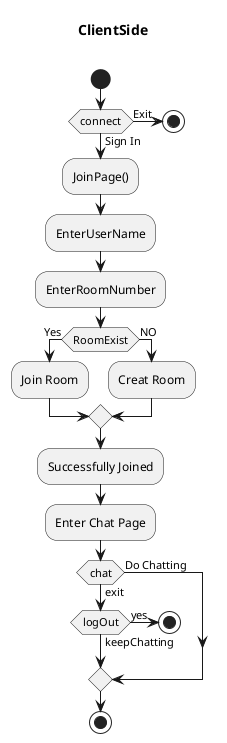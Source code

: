 @startuml
'https://plantuml.com/activity-diagram-beta

title ClientSide\n

start
if (connect) then (Sign In)
    :JoinPage();
   :EnterUserName;
   :EnterRoomNumber;
   if(RoomExist) then (Yes)
     :Join Room;
   else (NO)
     :Creat Room;
   endif
   :Successfully Joined;
   :Enter Chat Page;
   if(chat) then (Do Chatting)
   else(exit)
        if(logOut) then(yes)
        stop;
        else(keepChatting)
        endif;
   endif
   stop
else (Exit)
    stop
endif

@enduml
